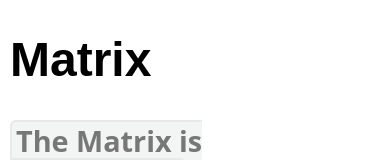 <mxfile version="20.1.4" type="github"><diagram id="OsWj-73N9yhmpsmMlx8v" name="Page-1"><mxGraphModel dx="1426" dy="801" grid="1" gridSize="10" guides="1" tooltips="1" connect="1" arrows="1" fold="1" page="1" pageScale="1" pageWidth="827" pageHeight="1169" math="0" shadow="0"><root><mxCell id="0"/><mxCell id="1" parent="0"/><mxCell id="sNK73aUO8o3XkydlHzaE-1" value="&lt;h1&gt;Matrix&lt;/h1&gt;&lt;strong style=&quot;box-sizing: border-box; caret-color: rgb(119, 119, 119); color: rgb(119, 119, 119); font-family: &amp;quot;Open Sans&amp;quot;, &amp;quot;Clear Sans&amp;quot;, &amp;quot;Helvetica Neue&amp;quot;, Helvetica, Arial, &amp;quot;Segoe UI Emoji&amp;quot;, sans-serif; font-size: 16px; orphans: 4; text-size-adjust: auto;&quot;&gt;&lt;span style=&quot;box-sizing: border-box;&quot; class=&quot;md-pair-s&quot; spellcheck=&quot;false&quot;&gt;&lt;code style=&quot;box-sizing: border-box; font-family: var(--monospace); border: 1px solid rgb(231, 234, 237); background-color: rgb(243, 244, 244); border-radius: 3px; padding: 0px 2px; font-size: 0.9em;&quot;&gt;The Matrix is everywhere&lt;/code&gt;&lt;/span&gt;&lt;/strong&gt;&lt;p&gt;&lt;br&gt;&lt;/p&gt;" style="text;html=1;strokeColor=none;fillColor=none;spacing=5;spacingTop=-20;whiteSpace=wrap;overflow=hidden;rounded=0;" vertex="1" parent="1"><mxGeometry x="318" y="10" width="191" height="70" as="geometry"/></mxCell></root></mxGraphModel></diagram></mxfile>